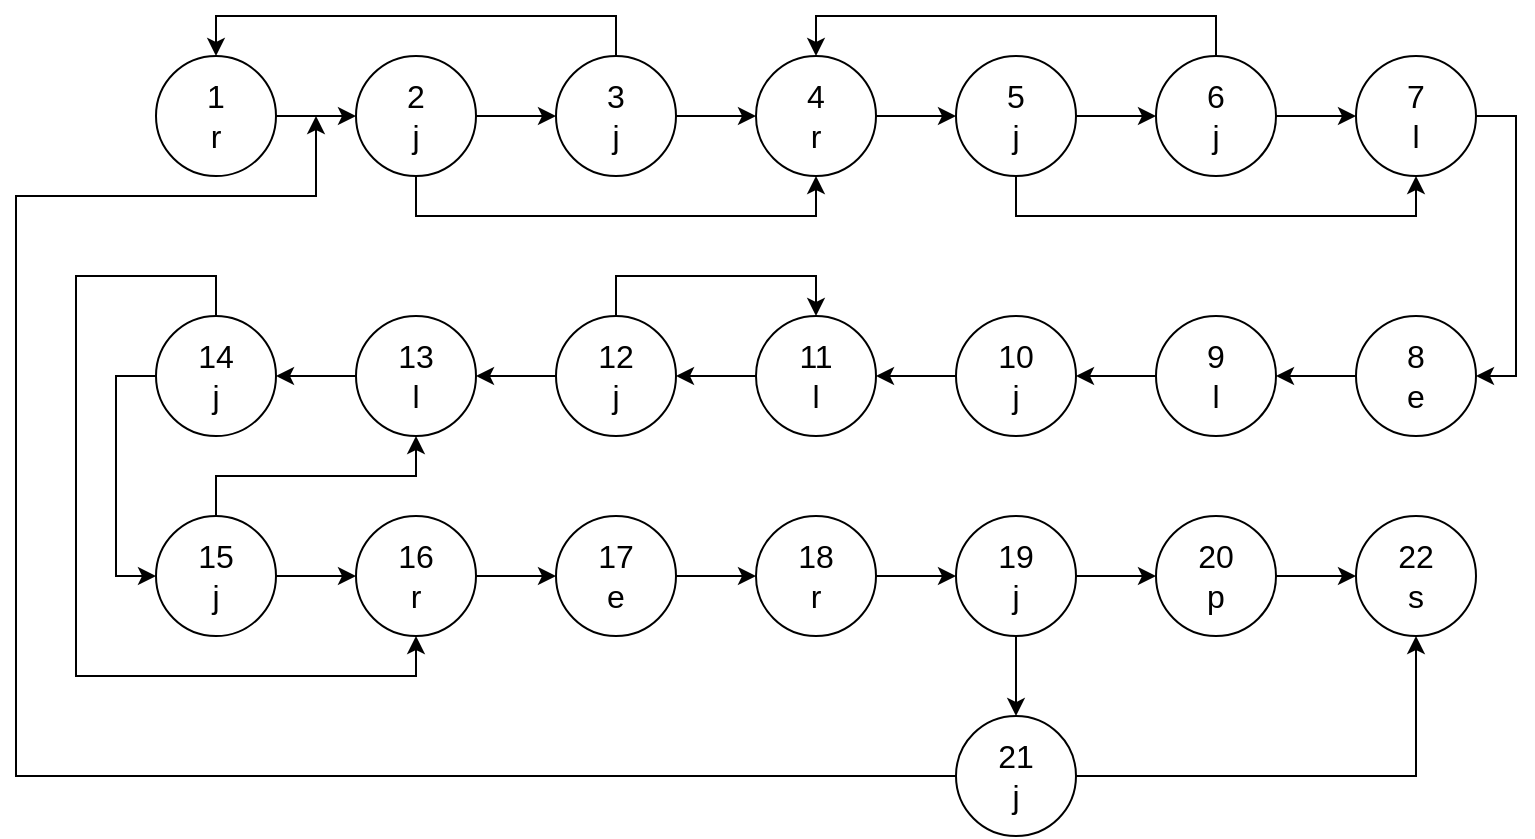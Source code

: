 <mxfile version="14.4.0" type="device"><diagram id="C5RBs43oDa-KdzZeNtuy" name="Page-1"><mxGraphModel dx="868" dy="482" grid="1" gridSize="10" guides="1" tooltips="1" connect="1" arrows="1" fold="1" page="1" pageScale="1" pageWidth="827" pageHeight="1169" math="0" shadow="0"><root><mxCell id="WIyWlLk6GJQsqaUBKTNV-0"/><mxCell id="WIyWlLk6GJQsqaUBKTNV-1" parent="WIyWlLk6GJQsqaUBKTNV-0"/><mxCell id="v1wUX2AP_qo5GGEN5Z5N-3" value="" style="edgeStyle=orthogonalEdgeStyle;rounded=0;orthogonalLoop=1;jettySize=auto;html=1;" edge="1" parent="WIyWlLk6GJQsqaUBKTNV-1" source="v1wUX2AP_qo5GGEN5Z5N-1" target="v1wUX2AP_qo5GGEN5Z5N-2"><mxGeometry relative="1" as="geometry"/></mxCell><mxCell id="v1wUX2AP_qo5GGEN5Z5N-1" value="&lt;font style=&quot;font-size: 16px&quot;&gt;1&lt;br&gt;r&lt;/font&gt;" style="ellipse;whiteSpace=wrap;html=1;aspect=fixed;" vertex="1" parent="WIyWlLk6GJQsqaUBKTNV-1"><mxGeometry x="120" y="70" width="60" height="60" as="geometry"/></mxCell><mxCell id="v1wUX2AP_qo5GGEN5Z5N-5" value="" style="edgeStyle=orthogonalEdgeStyle;rounded=0;orthogonalLoop=1;jettySize=auto;html=1;" edge="1" parent="WIyWlLk6GJQsqaUBKTNV-1" source="v1wUX2AP_qo5GGEN5Z5N-2" target="v1wUX2AP_qo5GGEN5Z5N-4"><mxGeometry relative="1" as="geometry"/></mxCell><mxCell id="v1wUX2AP_qo5GGEN5Z5N-11" value="" style="edgeStyle=orthogonalEdgeStyle;rounded=0;orthogonalLoop=1;jettySize=auto;html=1;entryX=0.5;entryY=1;entryDx=0;entryDy=0;exitX=0.5;exitY=1;exitDx=0;exitDy=0;" edge="1" parent="WIyWlLk6GJQsqaUBKTNV-1" source="v1wUX2AP_qo5GGEN5Z5N-2" target="v1wUX2AP_qo5GGEN5Z5N-8"><mxGeometry relative="1" as="geometry"><mxPoint x="250" y="210" as="targetPoint"/></mxGeometry></mxCell><mxCell id="v1wUX2AP_qo5GGEN5Z5N-2" value="&lt;font style=&quot;font-size: 16px&quot;&gt;2&lt;br&gt;j&lt;br&gt;&lt;/font&gt;" style="ellipse;whiteSpace=wrap;html=1;aspect=fixed;" vertex="1" parent="WIyWlLk6GJQsqaUBKTNV-1"><mxGeometry x="220" y="70" width="60" height="60" as="geometry"/></mxCell><mxCell id="v1wUX2AP_qo5GGEN5Z5N-7" value="" style="edgeStyle=orthogonalEdgeStyle;rounded=0;orthogonalLoop=1;jettySize=auto;html=1;entryX=0.5;entryY=0;entryDx=0;entryDy=0;" edge="1" parent="WIyWlLk6GJQsqaUBKTNV-1" source="v1wUX2AP_qo5GGEN5Z5N-4" target="v1wUX2AP_qo5GGEN5Z5N-1"><mxGeometry relative="1" as="geometry"><mxPoint x="150" y="40" as="targetPoint"/><Array as="points"><mxPoint x="350" y="50"/><mxPoint x="150" y="50"/></Array></mxGeometry></mxCell><mxCell id="v1wUX2AP_qo5GGEN5Z5N-9" value="" style="edgeStyle=orthogonalEdgeStyle;rounded=0;orthogonalLoop=1;jettySize=auto;html=1;" edge="1" parent="WIyWlLk6GJQsqaUBKTNV-1" source="v1wUX2AP_qo5GGEN5Z5N-4" target="v1wUX2AP_qo5GGEN5Z5N-8"><mxGeometry relative="1" as="geometry"/></mxCell><mxCell id="v1wUX2AP_qo5GGEN5Z5N-4" value="&lt;font style=&quot;font-size: 16px&quot;&gt;3&lt;br&gt;j&lt;br&gt;&lt;/font&gt;" style="ellipse;whiteSpace=wrap;html=1;aspect=fixed;" vertex="1" parent="WIyWlLk6GJQsqaUBKTNV-1"><mxGeometry x="320" y="70" width="60" height="60" as="geometry"/></mxCell><mxCell id="v1wUX2AP_qo5GGEN5Z5N-13" value="" style="edgeStyle=orthogonalEdgeStyle;rounded=0;orthogonalLoop=1;jettySize=auto;html=1;" edge="1" parent="WIyWlLk6GJQsqaUBKTNV-1" source="v1wUX2AP_qo5GGEN5Z5N-8" target="v1wUX2AP_qo5GGEN5Z5N-12"><mxGeometry relative="1" as="geometry"/></mxCell><mxCell id="v1wUX2AP_qo5GGEN5Z5N-8" value="&lt;font style=&quot;font-size: 16px&quot;&gt;4&lt;br&gt;r&lt;br&gt;&lt;/font&gt;" style="ellipse;whiteSpace=wrap;html=1;aspect=fixed;" vertex="1" parent="WIyWlLk6GJQsqaUBKTNV-1"><mxGeometry x="420" y="70" width="60" height="60" as="geometry"/></mxCell><mxCell id="v1wUX2AP_qo5GGEN5Z5N-15" value="" style="edgeStyle=orthogonalEdgeStyle;rounded=0;orthogonalLoop=1;jettySize=auto;html=1;" edge="1" parent="WIyWlLk6GJQsqaUBKTNV-1" source="v1wUX2AP_qo5GGEN5Z5N-12" target="v1wUX2AP_qo5GGEN5Z5N-14"><mxGeometry relative="1" as="geometry"/></mxCell><mxCell id="v1wUX2AP_qo5GGEN5Z5N-23" value="" style="edgeStyle=orthogonalEdgeStyle;rounded=0;orthogonalLoop=1;jettySize=auto;html=1;entryX=0.5;entryY=1;entryDx=0;entryDy=0;exitX=0.5;exitY=1;exitDx=0;exitDy=0;" edge="1" parent="WIyWlLk6GJQsqaUBKTNV-1" source="v1wUX2AP_qo5GGEN5Z5N-12" target="v1wUX2AP_qo5GGEN5Z5N-20"><mxGeometry relative="1" as="geometry"><mxPoint x="550" y="210" as="targetPoint"/></mxGeometry></mxCell><mxCell id="v1wUX2AP_qo5GGEN5Z5N-12" value="&lt;font style=&quot;font-size: 16px&quot;&gt;5&lt;br&gt;j&lt;br&gt;&lt;/font&gt;" style="ellipse;whiteSpace=wrap;html=1;aspect=fixed;" vertex="1" parent="WIyWlLk6GJQsqaUBKTNV-1"><mxGeometry x="520" y="70" width="60" height="60" as="geometry"/></mxCell><mxCell id="v1wUX2AP_qo5GGEN5Z5N-17" value="" style="edgeStyle=orthogonalEdgeStyle;rounded=0;orthogonalLoop=1;jettySize=auto;html=1;entryX=0.5;entryY=0;entryDx=0;entryDy=0;exitX=0.5;exitY=0;exitDx=0;exitDy=0;" edge="1" parent="WIyWlLk6GJQsqaUBKTNV-1" source="v1wUX2AP_qo5GGEN5Z5N-14" target="v1wUX2AP_qo5GGEN5Z5N-8"><mxGeometry relative="1" as="geometry"><mxPoint x="650" y="-10" as="targetPoint"/></mxGeometry></mxCell><mxCell id="v1wUX2AP_qo5GGEN5Z5N-21" value="" style="edgeStyle=orthogonalEdgeStyle;rounded=0;orthogonalLoop=1;jettySize=auto;html=1;" edge="1" parent="WIyWlLk6GJQsqaUBKTNV-1" source="v1wUX2AP_qo5GGEN5Z5N-14" target="v1wUX2AP_qo5GGEN5Z5N-20"><mxGeometry relative="1" as="geometry"/></mxCell><mxCell id="v1wUX2AP_qo5GGEN5Z5N-14" value="&lt;font style=&quot;font-size: 16px&quot;&gt;6&lt;br&gt;j&lt;br&gt;&lt;/font&gt;" style="ellipse;whiteSpace=wrap;html=1;aspect=fixed;" vertex="1" parent="WIyWlLk6GJQsqaUBKTNV-1"><mxGeometry x="620" y="70" width="60" height="60" as="geometry"/></mxCell><mxCell id="v1wUX2AP_qo5GGEN5Z5N-25" value="" style="edgeStyle=orthogonalEdgeStyle;rounded=0;orthogonalLoop=1;jettySize=auto;html=1;exitX=1;exitY=0.5;exitDx=0;exitDy=0;" edge="1" parent="WIyWlLk6GJQsqaUBKTNV-1" source="v1wUX2AP_qo5GGEN5Z5N-20" target="v1wUX2AP_qo5GGEN5Z5N-24"><mxGeometry relative="1" as="geometry"><Array as="points"><mxPoint x="800" y="100"/><mxPoint x="800" y="230"/></Array></mxGeometry></mxCell><mxCell id="v1wUX2AP_qo5GGEN5Z5N-20" value="&lt;font style=&quot;font-size: 16px&quot;&gt;7&lt;br&gt;l&lt;br&gt;&lt;/font&gt;" style="ellipse;whiteSpace=wrap;html=1;aspect=fixed;" vertex="1" parent="WIyWlLk6GJQsqaUBKTNV-1"><mxGeometry x="720" y="70" width="60" height="60" as="geometry"/></mxCell><mxCell id="v1wUX2AP_qo5GGEN5Z5N-27" value="" style="edgeStyle=orthogonalEdgeStyle;rounded=0;orthogonalLoop=1;jettySize=auto;html=1;" edge="1" parent="WIyWlLk6GJQsqaUBKTNV-1" source="v1wUX2AP_qo5GGEN5Z5N-24" target="v1wUX2AP_qo5GGEN5Z5N-26"><mxGeometry relative="1" as="geometry"/></mxCell><mxCell id="v1wUX2AP_qo5GGEN5Z5N-24" value="&lt;font style=&quot;font-size: 16px&quot;&gt;8&lt;br&gt;e&lt;br&gt;&lt;/font&gt;" style="ellipse;whiteSpace=wrap;html=1;aspect=fixed;" vertex="1" parent="WIyWlLk6GJQsqaUBKTNV-1"><mxGeometry x="720" y="200" width="60" height="60" as="geometry"/></mxCell><mxCell id="v1wUX2AP_qo5GGEN5Z5N-29" value="" style="edgeStyle=orthogonalEdgeStyle;rounded=0;orthogonalLoop=1;jettySize=auto;html=1;" edge="1" parent="WIyWlLk6GJQsqaUBKTNV-1" source="v1wUX2AP_qo5GGEN5Z5N-26" target="v1wUX2AP_qo5GGEN5Z5N-28"><mxGeometry relative="1" as="geometry"/></mxCell><mxCell id="v1wUX2AP_qo5GGEN5Z5N-26" value="&lt;font style=&quot;font-size: 16px&quot;&gt;9&lt;br&gt;l&lt;br&gt;&lt;/font&gt;" style="ellipse;whiteSpace=wrap;html=1;aspect=fixed;" vertex="1" parent="WIyWlLk6GJQsqaUBKTNV-1"><mxGeometry x="620" y="200" width="60" height="60" as="geometry"/></mxCell><mxCell id="v1wUX2AP_qo5GGEN5Z5N-31" value="" style="edgeStyle=orthogonalEdgeStyle;rounded=0;orthogonalLoop=1;jettySize=auto;html=1;" edge="1" parent="WIyWlLk6GJQsqaUBKTNV-1" source="v1wUX2AP_qo5GGEN5Z5N-28" target="v1wUX2AP_qo5GGEN5Z5N-30"><mxGeometry relative="1" as="geometry"/></mxCell><mxCell id="v1wUX2AP_qo5GGEN5Z5N-28" value="&lt;font style=&quot;font-size: 16px&quot;&gt;10&lt;br&gt;j&lt;br&gt;&lt;/font&gt;" style="ellipse;whiteSpace=wrap;html=1;aspect=fixed;" vertex="1" parent="WIyWlLk6GJQsqaUBKTNV-1"><mxGeometry x="520" y="200" width="60" height="60" as="geometry"/></mxCell><mxCell id="v1wUX2AP_qo5GGEN5Z5N-33" value="" style="edgeStyle=orthogonalEdgeStyle;rounded=0;orthogonalLoop=1;jettySize=auto;html=1;" edge="1" parent="WIyWlLk6GJQsqaUBKTNV-1" source="v1wUX2AP_qo5GGEN5Z5N-30" target="v1wUX2AP_qo5GGEN5Z5N-32"><mxGeometry relative="1" as="geometry"/></mxCell><mxCell id="v1wUX2AP_qo5GGEN5Z5N-30" value="&lt;font style=&quot;font-size: 16px&quot;&gt;11&lt;br&gt;l&lt;br&gt;&lt;/font&gt;" style="ellipse;whiteSpace=wrap;html=1;aspect=fixed;" vertex="1" parent="WIyWlLk6GJQsqaUBKTNV-1"><mxGeometry x="420" y="200" width="60" height="60" as="geometry"/></mxCell><mxCell id="v1wUX2AP_qo5GGEN5Z5N-34" value="" style="edgeStyle=orthogonalEdgeStyle;rounded=0;orthogonalLoop=1;jettySize=auto;html=1;entryX=0.5;entryY=0;entryDx=0;entryDy=0;exitX=0.5;exitY=0;exitDx=0;exitDy=0;" edge="1" parent="WIyWlLk6GJQsqaUBKTNV-1" source="v1wUX2AP_qo5GGEN5Z5N-32" target="v1wUX2AP_qo5GGEN5Z5N-30"><mxGeometry relative="1" as="geometry"/></mxCell><mxCell id="v1wUX2AP_qo5GGEN5Z5N-36" value="" style="edgeStyle=orthogonalEdgeStyle;rounded=0;orthogonalLoop=1;jettySize=auto;html=1;" edge="1" parent="WIyWlLk6GJQsqaUBKTNV-1" source="v1wUX2AP_qo5GGEN5Z5N-32" target="v1wUX2AP_qo5GGEN5Z5N-35"><mxGeometry relative="1" as="geometry"/></mxCell><mxCell id="v1wUX2AP_qo5GGEN5Z5N-32" value="&lt;font style=&quot;font-size: 16px&quot;&gt;12&lt;br&gt;j&lt;br&gt;&lt;/font&gt;" style="ellipse;whiteSpace=wrap;html=1;aspect=fixed;" vertex="1" parent="WIyWlLk6GJQsqaUBKTNV-1"><mxGeometry x="320" y="200" width="60" height="60" as="geometry"/></mxCell><mxCell id="v1wUX2AP_qo5GGEN5Z5N-38" value="" style="edgeStyle=orthogonalEdgeStyle;rounded=0;orthogonalLoop=1;jettySize=auto;html=1;" edge="1" parent="WIyWlLk6GJQsqaUBKTNV-1" source="v1wUX2AP_qo5GGEN5Z5N-35" target="v1wUX2AP_qo5GGEN5Z5N-37"><mxGeometry relative="1" as="geometry"/></mxCell><mxCell id="v1wUX2AP_qo5GGEN5Z5N-35" value="&lt;font style=&quot;font-size: 16px&quot;&gt;13&lt;br&gt;l&lt;br&gt;&lt;/font&gt;" style="ellipse;whiteSpace=wrap;html=1;aspect=fixed;" vertex="1" parent="WIyWlLk6GJQsqaUBKTNV-1"><mxGeometry x="220" y="200" width="60" height="60" as="geometry"/></mxCell><mxCell id="v1wUX2AP_qo5GGEN5Z5N-40" value="" style="edgeStyle=orthogonalEdgeStyle;rounded=0;orthogonalLoop=1;jettySize=auto;html=1;exitX=0;exitY=0.5;exitDx=0;exitDy=0;entryX=0;entryY=0.5;entryDx=0;entryDy=0;" edge="1" parent="WIyWlLk6GJQsqaUBKTNV-1" source="v1wUX2AP_qo5GGEN5Z5N-37" target="v1wUX2AP_qo5GGEN5Z5N-39"><mxGeometry relative="1" as="geometry"/></mxCell><mxCell id="v1wUX2AP_qo5GGEN5Z5N-44" value="" style="edgeStyle=orthogonalEdgeStyle;rounded=0;orthogonalLoop=1;jettySize=auto;html=1;exitX=0.5;exitY=0;exitDx=0;exitDy=0;entryX=0.5;entryY=1;entryDx=0;entryDy=0;" edge="1" parent="WIyWlLk6GJQsqaUBKTNV-1" source="v1wUX2AP_qo5GGEN5Z5N-37" target="v1wUX2AP_qo5GGEN5Z5N-41"><mxGeometry relative="1" as="geometry"><mxPoint x="250" y="390" as="targetPoint"/><Array as="points"><mxPoint x="150" y="180"/><mxPoint x="80" y="180"/><mxPoint x="80" y="380"/><mxPoint x="250" y="380"/></Array></mxGeometry></mxCell><mxCell id="v1wUX2AP_qo5GGEN5Z5N-37" value="&lt;font style=&quot;font-size: 16px&quot;&gt;14&lt;br&gt;j&lt;br&gt;&lt;/font&gt;" style="ellipse;whiteSpace=wrap;html=1;aspect=fixed;" vertex="1" parent="WIyWlLk6GJQsqaUBKTNV-1"><mxGeometry x="120" y="200" width="60" height="60" as="geometry"/></mxCell><mxCell id="v1wUX2AP_qo5GGEN5Z5N-42" value="" style="edgeStyle=orthogonalEdgeStyle;rounded=0;orthogonalLoop=1;jettySize=auto;html=1;" edge="1" parent="WIyWlLk6GJQsqaUBKTNV-1" source="v1wUX2AP_qo5GGEN5Z5N-39" target="v1wUX2AP_qo5GGEN5Z5N-41"><mxGeometry relative="1" as="geometry"/></mxCell><mxCell id="v1wUX2AP_qo5GGEN5Z5N-43" value="" style="edgeStyle=orthogonalEdgeStyle;rounded=0;orthogonalLoop=1;jettySize=auto;html=1;entryX=0.5;entryY=1;entryDx=0;entryDy=0;exitX=0.5;exitY=0;exitDx=0;exitDy=0;" edge="1" parent="WIyWlLk6GJQsqaUBKTNV-1" source="v1wUX2AP_qo5GGEN5Z5N-39" target="v1wUX2AP_qo5GGEN5Z5N-35"><mxGeometry relative="1" as="geometry"/></mxCell><mxCell id="v1wUX2AP_qo5GGEN5Z5N-39" value="&lt;font style=&quot;font-size: 16px&quot;&gt;15&lt;br&gt;j&lt;br&gt;&lt;/font&gt;" style="ellipse;whiteSpace=wrap;html=1;aspect=fixed;" vertex="1" parent="WIyWlLk6GJQsqaUBKTNV-1"><mxGeometry x="120" y="300" width="60" height="60" as="geometry"/></mxCell><mxCell id="v1wUX2AP_qo5GGEN5Z5N-46" value="" style="edgeStyle=orthogonalEdgeStyle;rounded=0;orthogonalLoop=1;jettySize=auto;html=1;" edge="1" parent="WIyWlLk6GJQsqaUBKTNV-1" source="v1wUX2AP_qo5GGEN5Z5N-41" target="v1wUX2AP_qo5GGEN5Z5N-45"><mxGeometry relative="1" as="geometry"/></mxCell><mxCell id="v1wUX2AP_qo5GGEN5Z5N-41" value="&lt;font style=&quot;font-size: 16px&quot;&gt;16&lt;br&gt;r&lt;br&gt;&lt;/font&gt;" style="ellipse;whiteSpace=wrap;html=1;aspect=fixed;" vertex="1" parent="WIyWlLk6GJQsqaUBKTNV-1"><mxGeometry x="220" y="300" width="60" height="60" as="geometry"/></mxCell><mxCell id="v1wUX2AP_qo5GGEN5Z5N-48" value="" style="edgeStyle=orthogonalEdgeStyle;rounded=0;orthogonalLoop=1;jettySize=auto;html=1;" edge="1" parent="WIyWlLk6GJQsqaUBKTNV-1" source="v1wUX2AP_qo5GGEN5Z5N-45" target="v1wUX2AP_qo5GGEN5Z5N-47"><mxGeometry relative="1" as="geometry"/></mxCell><mxCell id="v1wUX2AP_qo5GGEN5Z5N-45" value="&lt;font style=&quot;font-size: 16px&quot;&gt;17&lt;br&gt;e&lt;br&gt;&lt;/font&gt;" style="ellipse;whiteSpace=wrap;html=1;aspect=fixed;" vertex="1" parent="WIyWlLk6GJQsqaUBKTNV-1"><mxGeometry x="320" y="300" width="60" height="60" as="geometry"/></mxCell><mxCell id="v1wUX2AP_qo5GGEN5Z5N-50" value="" style="edgeStyle=orthogonalEdgeStyle;rounded=0;orthogonalLoop=1;jettySize=auto;html=1;" edge="1" parent="WIyWlLk6GJQsqaUBKTNV-1" source="v1wUX2AP_qo5GGEN5Z5N-47" target="v1wUX2AP_qo5GGEN5Z5N-49"><mxGeometry relative="1" as="geometry"/></mxCell><mxCell id="v1wUX2AP_qo5GGEN5Z5N-47" value="&lt;font style=&quot;font-size: 16px&quot;&gt;18&lt;br&gt;r&lt;br&gt;&lt;/font&gt;" style="ellipse;whiteSpace=wrap;html=1;aspect=fixed;" vertex="1" parent="WIyWlLk6GJQsqaUBKTNV-1"><mxGeometry x="420" y="300" width="60" height="60" as="geometry"/></mxCell><mxCell id="v1wUX2AP_qo5GGEN5Z5N-52" value="" style="edgeStyle=orthogonalEdgeStyle;rounded=0;orthogonalLoop=1;jettySize=auto;html=1;" edge="1" parent="WIyWlLk6GJQsqaUBKTNV-1" source="v1wUX2AP_qo5GGEN5Z5N-49" target="v1wUX2AP_qo5GGEN5Z5N-51"><mxGeometry relative="1" as="geometry"/></mxCell><mxCell id="v1wUX2AP_qo5GGEN5Z5N-57" value="" style="edgeStyle=orthogonalEdgeStyle;rounded=0;orthogonalLoop=1;jettySize=auto;html=1;" edge="1" parent="WIyWlLk6GJQsqaUBKTNV-1" source="v1wUX2AP_qo5GGEN5Z5N-49" target="v1wUX2AP_qo5GGEN5Z5N-55"><mxGeometry relative="1" as="geometry"/></mxCell><mxCell id="v1wUX2AP_qo5GGEN5Z5N-49" value="&lt;font style=&quot;font-size: 16px&quot;&gt;19&lt;br&gt;j&lt;br&gt;&lt;/font&gt;" style="ellipse;whiteSpace=wrap;html=1;aspect=fixed;" vertex="1" parent="WIyWlLk6GJQsqaUBKTNV-1"><mxGeometry x="520" y="300" width="60" height="60" as="geometry"/></mxCell><mxCell id="v1wUX2AP_qo5GGEN5Z5N-54" value="" style="edgeStyle=orthogonalEdgeStyle;rounded=0;orthogonalLoop=1;jettySize=auto;html=1;" edge="1" parent="WIyWlLk6GJQsqaUBKTNV-1" source="v1wUX2AP_qo5GGEN5Z5N-51" target="v1wUX2AP_qo5GGEN5Z5N-53"><mxGeometry relative="1" as="geometry"/></mxCell><mxCell id="v1wUX2AP_qo5GGEN5Z5N-51" value="&lt;font style=&quot;font-size: 16px&quot;&gt;20&lt;br&gt;p&lt;br&gt;&lt;/font&gt;" style="ellipse;whiteSpace=wrap;html=1;aspect=fixed;" vertex="1" parent="WIyWlLk6GJQsqaUBKTNV-1"><mxGeometry x="620" y="300" width="60" height="60" as="geometry"/></mxCell><mxCell id="v1wUX2AP_qo5GGEN5Z5N-53" value="&lt;font style=&quot;font-size: 16px&quot;&gt;22&lt;br&gt;s&lt;br&gt;&lt;/font&gt;" style="ellipse;whiteSpace=wrap;html=1;aspect=fixed;" vertex="1" parent="WIyWlLk6GJQsqaUBKTNV-1"><mxGeometry x="720" y="300" width="60" height="60" as="geometry"/></mxCell><mxCell id="v1wUX2AP_qo5GGEN5Z5N-59" value="" style="edgeStyle=orthogonalEdgeStyle;rounded=0;orthogonalLoop=1;jettySize=auto;html=1;entryX=0.5;entryY=1;entryDx=0;entryDy=0;" edge="1" parent="WIyWlLk6GJQsqaUBKTNV-1" source="v1wUX2AP_qo5GGEN5Z5N-55" target="v1wUX2AP_qo5GGEN5Z5N-53"><mxGeometry relative="1" as="geometry"><mxPoint x="630" y="430" as="targetPoint"/></mxGeometry></mxCell><mxCell id="v1wUX2AP_qo5GGEN5Z5N-61" value="" style="edgeStyle=orthogonalEdgeStyle;rounded=0;orthogonalLoop=1;jettySize=auto;html=1;" edge="1" parent="WIyWlLk6GJQsqaUBKTNV-1" source="v1wUX2AP_qo5GGEN5Z5N-55"><mxGeometry relative="1" as="geometry"><mxPoint x="200" y="100" as="targetPoint"/><Array as="points"><mxPoint x="50" y="430"/><mxPoint x="50" y="140"/><mxPoint x="200" y="140"/></Array></mxGeometry></mxCell><mxCell id="v1wUX2AP_qo5GGEN5Z5N-55" value="&lt;font style=&quot;font-size: 16px&quot;&gt;21&lt;br&gt;j&lt;br&gt;&lt;/font&gt;" style="ellipse;whiteSpace=wrap;html=1;aspect=fixed;" vertex="1" parent="WIyWlLk6GJQsqaUBKTNV-1"><mxGeometry x="520" y="400" width="60" height="60" as="geometry"/></mxCell></root></mxGraphModel></diagram></mxfile>